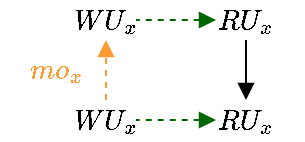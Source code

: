 <mxfile version="20.3.0" type="device"><diagram id="lvV2XdeHA--1rCLSEQ0O" name="Page-1"><mxGraphModel dx="306" dy="288" grid="1" gridSize="10" guides="1" tooltips="1" connect="1" arrows="1" fold="1" page="1" pageScale="1" pageWidth="827" pageHeight="1169" math="1" shadow="0"><root><mxCell id="0"/><mxCell id="1" parent="0"/><mxCell id="fiTX8lJPDQe9UM0S45p7-2" value="$$WU_x$$" style="text;html=1;strokeColor=none;fillColor=none;align=center;verticalAlign=middle;whiteSpace=wrap;rounded=0;" vertex="1" parent="1"><mxGeometry x="100" y="70" width="30" height="20" as="geometry"/></mxCell><mxCell id="fiTX8lJPDQe9UM0S45p7-3" value="$$RU_x$$" style="text;html=1;strokeColor=none;fillColor=none;align=center;verticalAlign=middle;whiteSpace=wrap;rounded=0;" vertex="1" parent="1"><mxGeometry x="170" y="70" width="30" height="20" as="geometry"/></mxCell><mxCell id="fiTX8lJPDQe9UM0S45p7-4" value="$$RU_x$$" style="text;html=1;strokeColor=none;fillColor=none;align=center;verticalAlign=middle;whiteSpace=wrap;rounded=0;" vertex="1" parent="1"><mxGeometry x="170" y="120" width="30" height="20" as="geometry"/></mxCell><mxCell id="fiTX8lJPDQe9UM0S45p7-6" value="$$WU_x$$" style="text;html=1;strokeColor=none;fillColor=none;align=center;verticalAlign=middle;whiteSpace=wrap;rounded=0;" vertex="1" parent="1"><mxGeometry x="100" y="120" width="30" height="20" as="geometry"/></mxCell><mxCell id="fiTX8lJPDQe9UM0S45p7-7" style="rounded=0;orthogonalLoop=1;jettySize=auto;html=1;dashed=1;strokeColor=#FF9933;endArrow=block;endFill=1;entryX=0.5;entryY=1;entryDx=0;entryDy=0;exitX=0.5;exitY=0;exitDx=0;exitDy=0;" edge="1" parent="1" source="fiTX8lJPDQe9UM0S45p7-6" target="fiTX8lJPDQe9UM0S45p7-2"><mxGeometry relative="1" as="geometry"><mxPoint x="130" y="80" as="sourcePoint"/><mxPoint x="172.5" y="80" as="targetPoint"/><Array as="points"/></mxGeometry></mxCell><mxCell id="fiTX8lJPDQe9UM0S45p7-8" style="edgeStyle=none;rounded=0;orthogonalLoop=1;jettySize=auto;html=1;endArrow=block;endFill=1;fillColor=#e51400;strokeColor=#000000;entryX=0.5;entryY=0;entryDx=0;entryDy=0;exitX=0.5;exitY=1;exitDx=0;exitDy=0;" edge="1" parent="1" source="fiTX8lJPDQe9UM0S45p7-3" target="fiTX8lJPDQe9UM0S45p7-4"><mxGeometry relative="1" as="geometry"><mxPoint x="190" y="90" as="sourcePoint"/><mxPoint x="190" y="120" as="targetPoint"/></mxGeometry></mxCell><mxCell id="fiTX8lJPDQe9UM0S45p7-9" style="edgeStyle=none;rounded=0;orthogonalLoop=1;jettySize=auto;html=1;endArrow=none;endFill=0;fillColor=#e51400;strokeColor=#006600;dashed=1;startArrow=block;startFill=1;entryX=1;entryY=0.5;entryDx=0;entryDy=0;exitX=0;exitY=0.5;exitDx=0;exitDy=0;" edge="1" parent="1" source="fiTX8lJPDQe9UM0S45p7-3" target="fiTX8lJPDQe9UM0S45p7-2"><mxGeometry relative="1" as="geometry"><mxPoint x="150" y="150" as="sourcePoint"/><mxPoint x="150" y="110" as="targetPoint"/><Array as="points"/></mxGeometry></mxCell><mxCell id="fiTX8lJPDQe9UM0S45p7-10" style="edgeStyle=none;rounded=0;orthogonalLoop=1;jettySize=auto;html=1;endArrow=none;endFill=0;fillColor=#e51400;strokeColor=#006600;dashed=1;startArrow=block;startFill=1;entryX=1;entryY=0.5;entryDx=0;entryDy=0;exitX=0;exitY=0.5;exitDx=0;exitDy=0;" edge="1" parent="1" source="fiTX8lJPDQe9UM0S45p7-4" target="fiTX8lJPDQe9UM0S45p7-6"><mxGeometry relative="1" as="geometry"><mxPoint x="180" y="90" as="sourcePoint"/><mxPoint x="140" y="90" as="targetPoint"/><Array as="points"/></mxGeometry></mxCell><mxCell id="fiTX8lJPDQe9UM0S45p7-11" value="$$mo_x$$" style="text;html=1;strokeColor=none;fillColor=none;align=center;verticalAlign=middle;whiteSpace=wrap;rounded=0;fontColor=#FF9933;" vertex="1" parent="1"><mxGeometry x="70" y="90" width="40" height="30" as="geometry"/></mxCell></root></mxGraphModel></diagram></mxfile>